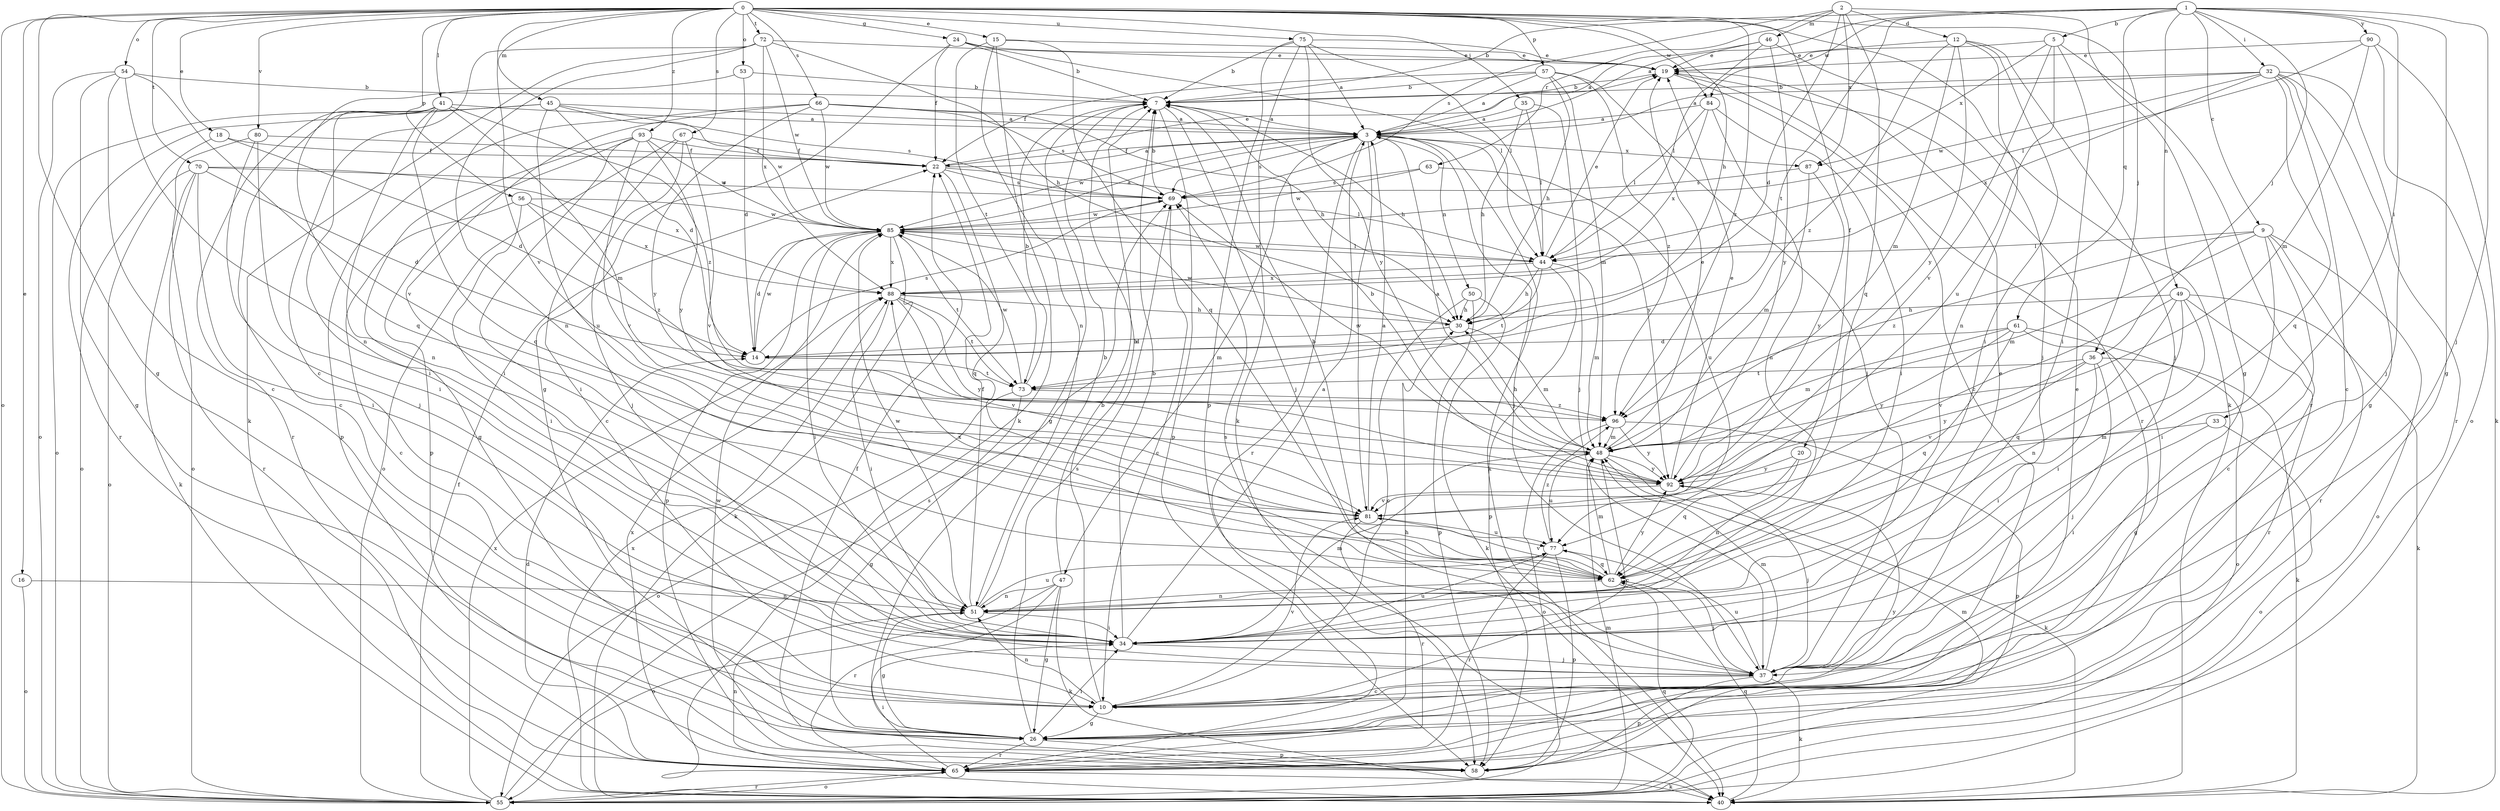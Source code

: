 strict digraph  {
0;
1;
2;
3;
5;
7;
9;
10;
12;
14;
15;
16;
18;
19;
20;
22;
24;
26;
30;
32;
33;
34;
35;
36;
37;
40;
41;
44;
45;
46;
47;
48;
49;
50;
51;
53;
54;
55;
56;
57;
58;
61;
62;
63;
65;
66;
67;
69;
70;
72;
73;
75;
77;
80;
81;
84;
85;
87;
88;
90;
92;
93;
96;
0 -> 15  [label=e];
0 -> 16  [label=e];
0 -> 18  [label=e];
0 -> 20  [label=f];
0 -> 24  [label=g];
0 -> 26  [label=g];
0 -> 30  [label=h];
0 -> 35  [label=j];
0 -> 36  [label=j];
0 -> 40  [label=k];
0 -> 41  [label=l];
0 -> 45  [label=m];
0 -> 53  [label=o];
0 -> 54  [label=o];
0 -> 55  [label=o];
0 -> 56  [label=p];
0 -> 57  [label=p];
0 -> 66  [label=s];
0 -> 67  [label=s];
0 -> 70  [label=t];
0 -> 72  [label=t];
0 -> 75  [label=u];
0 -> 80  [label=v];
0 -> 81  [label=v];
0 -> 84  [label=w];
0 -> 93  [label=z];
0 -> 96  [label=z];
1 -> 3  [label=a];
1 -> 5  [label=b];
1 -> 7  [label=b];
1 -> 9  [label=c];
1 -> 26  [label=g];
1 -> 32  [label=i];
1 -> 33  [label=i];
1 -> 36  [label=j];
1 -> 37  [label=j];
1 -> 49  [label=n];
1 -> 61  [label=q];
1 -> 73  [label=t];
1 -> 84  [label=w];
1 -> 90  [label=y];
2 -> 12  [label=d];
2 -> 14  [label=d];
2 -> 26  [label=g];
2 -> 46  [label=m];
2 -> 62  [label=q];
2 -> 63  [label=r];
2 -> 69  [label=s];
2 -> 87  [label=x];
3 -> 22  [label=f];
3 -> 37  [label=j];
3 -> 40  [label=k];
3 -> 47  [label=m];
3 -> 50  [label=n];
3 -> 65  [label=r];
3 -> 69  [label=s];
3 -> 81  [label=v];
3 -> 85  [label=w];
3 -> 87  [label=x];
3 -> 92  [label=y];
5 -> 19  [label=e];
5 -> 34  [label=i];
5 -> 65  [label=r];
5 -> 77  [label=u];
5 -> 81  [label=v];
5 -> 87  [label=x];
7 -> 3  [label=a];
7 -> 26  [label=g];
7 -> 30  [label=h];
7 -> 37  [label=j];
7 -> 58  [label=p];
9 -> 10  [label=c];
9 -> 34  [label=i];
9 -> 44  [label=l];
9 -> 48  [label=m];
9 -> 55  [label=o];
9 -> 65  [label=r];
9 -> 96  [label=z];
10 -> 7  [label=b];
10 -> 19  [label=e];
10 -> 26  [label=g];
10 -> 51  [label=n];
10 -> 81  [label=v];
12 -> 19  [label=e];
12 -> 34  [label=i];
12 -> 37  [label=j];
12 -> 48  [label=m];
12 -> 51  [label=n];
12 -> 92  [label=y];
12 -> 96  [label=z];
14 -> 69  [label=s];
14 -> 73  [label=t];
14 -> 85  [label=w];
15 -> 19  [label=e];
15 -> 40  [label=k];
15 -> 51  [label=n];
15 -> 62  [label=q];
15 -> 73  [label=t];
16 -> 51  [label=n];
16 -> 55  [label=o];
18 -> 14  [label=d];
18 -> 22  [label=f];
18 -> 55  [label=o];
19 -> 7  [label=b];
19 -> 10  [label=c];
19 -> 65  [label=r];
20 -> 51  [label=n];
20 -> 62  [label=q];
20 -> 92  [label=y];
22 -> 3  [label=a];
22 -> 19  [label=e];
22 -> 44  [label=l];
22 -> 62  [label=q];
22 -> 69  [label=s];
24 -> 7  [label=b];
24 -> 19  [label=e];
24 -> 22  [label=f];
24 -> 26  [label=g];
24 -> 44  [label=l];
26 -> 30  [label=h];
26 -> 34  [label=i];
26 -> 58  [label=p];
26 -> 65  [label=r];
26 -> 69  [label=s];
26 -> 92  [label=y];
30 -> 14  [label=d];
30 -> 48  [label=m];
30 -> 85  [label=w];
32 -> 3  [label=a];
32 -> 7  [label=b];
32 -> 10  [label=c];
32 -> 26  [label=g];
32 -> 37  [label=j];
32 -> 62  [label=q];
32 -> 65  [label=r];
32 -> 85  [label=w];
32 -> 88  [label=x];
33 -> 34  [label=i];
33 -> 48  [label=m];
33 -> 55  [label=o];
34 -> 3  [label=a];
34 -> 7  [label=b];
34 -> 37  [label=j];
34 -> 48  [label=m];
34 -> 77  [label=u];
35 -> 3  [label=a];
35 -> 30  [label=h];
35 -> 37  [label=j];
35 -> 44  [label=l];
36 -> 34  [label=i];
36 -> 37  [label=j];
36 -> 40  [label=k];
36 -> 73  [label=t];
36 -> 81  [label=v];
36 -> 92  [label=y];
37 -> 10  [label=c];
37 -> 19  [label=e];
37 -> 40  [label=k];
37 -> 48  [label=m];
37 -> 58  [label=p];
37 -> 69  [label=s];
37 -> 77  [label=u];
40 -> 62  [label=q];
40 -> 88  [label=x];
41 -> 3  [label=a];
41 -> 10  [label=c];
41 -> 34  [label=i];
41 -> 48  [label=m];
41 -> 51  [label=n];
41 -> 62  [label=q];
41 -> 65  [label=r];
41 -> 96  [label=z];
44 -> 19  [label=e];
44 -> 30  [label=h];
44 -> 48  [label=m];
44 -> 58  [label=p];
44 -> 73  [label=t];
44 -> 85  [label=w];
44 -> 88  [label=x];
45 -> 3  [label=a];
45 -> 14  [label=d];
45 -> 55  [label=o];
45 -> 65  [label=r];
45 -> 69  [label=s];
45 -> 77  [label=u];
45 -> 85  [label=w];
46 -> 3  [label=a];
46 -> 19  [label=e];
46 -> 37  [label=j];
46 -> 44  [label=l];
46 -> 92  [label=y];
47 -> 7  [label=b];
47 -> 26  [label=g];
47 -> 40  [label=k];
47 -> 51  [label=n];
47 -> 55  [label=o];
47 -> 65  [label=r];
48 -> 3  [label=a];
48 -> 10  [label=c];
48 -> 19  [label=e];
48 -> 30  [label=h];
48 -> 40  [label=k];
48 -> 69  [label=s];
48 -> 77  [label=u];
48 -> 92  [label=y];
49 -> 30  [label=h];
49 -> 34  [label=i];
49 -> 40  [label=k];
49 -> 51  [label=n];
49 -> 62  [label=q];
49 -> 65  [label=r];
49 -> 81  [label=v];
50 -> 10  [label=c];
50 -> 30  [label=h];
50 -> 40  [label=k];
50 -> 58  [label=p];
51 -> 7  [label=b];
51 -> 22  [label=f];
51 -> 26  [label=g];
51 -> 34  [label=i];
51 -> 77  [label=u];
51 -> 85  [label=w];
53 -> 7  [label=b];
53 -> 14  [label=d];
53 -> 62  [label=q];
54 -> 7  [label=b];
54 -> 10  [label=c];
54 -> 26  [label=g];
54 -> 51  [label=n];
54 -> 55  [label=o];
54 -> 81  [label=v];
55 -> 22  [label=f];
55 -> 48  [label=m];
55 -> 62  [label=q];
55 -> 65  [label=r];
55 -> 69  [label=s];
55 -> 88  [label=x];
56 -> 10  [label=c];
56 -> 34  [label=i];
56 -> 85  [label=w];
56 -> 88  [label=x];
56 -> 96  [label=z];
57 -> 3  [label=a];
57 -> 7  [label=b];
57 -> 22  [label=f];
57 -> 30  [label=h];
57 -> 37  [label=j];
57 -> 48  [label=m];
57 -> 96  [label=z];
58 -> 22  [label=f];
58 -> 48  [label=m];
58 -> 85  [label=w];
61 -> 14  [label=d];
61 -> 26  [label=g];
61 -> 48  [label=m];
61 -> 55  [label=o];
61 -> 62  [label=q];
61 -> 92  [label=y];
62 -> 7  [label=b];
62 -> 37  [label=j];
62 -> 48  [label=m];
62 -> 51  [label=n];
62 -> 81  [label=v];
62 -> 88  [label=x];
62 -> 92  [label=y];
63 -> 69  [label=s];
63 -> 77  [label=u];
63 -> 85  [label=w];
65 -> 14  [label=d];
65 -> 34  [label=i];
65 -> 40  [label=k];
65 -> 51  [label=n];
65 -> 55  [label=o];
65 -> 88  [label=x];
66 -> 3  [label=a];
66 -> 30  [label=h];
66 -> 34  [label=i];
66 -> 58  [label=p];
66 -> 69  [label=s];
66 -> 85  [label=w];
66 -> 92  [label=y];
67 -> 10  [label=c];
67 -> 22  [label=f];
67 -> 37  [label=j];
67 -> 55  [label=o];
67 -> 81  [label=v];
69 -> 7  [label=b];
69 -> 10  [label=c];
69 -> 85  [label=w];
70 -> 14  [label=d];
70 -> 34  [label=i];
70 -> 40  [label=k];
70 -> 55  [label=o];
70 -> 65  [label=r];
70 -> 69  [label=s];
70 -> 88  [label=x];
72 -> 10  [label=c];
72 -> 19  [label=e];
72 -> 30  [label=h];
72 -> 40  [label=k];
72 -> 51  [label=n];
72 -> 85  [label=w];
72 -> 88  [label=x];
73 -> 7  [label=b];
73 -> 26  [label=g];
73 -> 55  [label=o];
73 -> 85  [label=w];
73 -> 96  [label=z];
75 -> 3  [label=a];
75 -> 7  [label=b];
75 -> 19  [label=e];
75 -> 40  [label=k];
75 -> 44  [label=l];
75 -> 58  [label=p];
75 -> 92  [label=y];
77 -> 58  [label=p];
77 -> 62  [label=q];
77 -> 65  [label=r];
77 -> 96  [label=z];
80 -> 22  [label=f];
80 -> 34  [label=i];
80 -> 37  [label=j];
80 -> 55  [label=o];
81 -> 3  [label=a];
81 -> 65  [label=r];
81 -> 77  [label=u];
84 -> 3  [label=a];
84 -> 34  [label=i];
84 -> 44  [label=l];
84 -> 51  [label=n];
84 -> 88  [label=x];
85 -> 3  [label=a];
85 -> 14  [label=d];
85 -> 34  [label=i];
85 -> 40  [label=k];
85 -> 44  [label=l];
85 -> 58  [label=p];
85 -> 73  [label=t];
85 -> 88  [label=x];
87 -> 48  [label=m];
87 -> 69  [label=s];
87 -> 92  [label=y];
88 -> 30  [label=h];
88 -> 34  [label=i];
88 -> 73  [label=t];
88 -> 81  [label=v];
88 -> 92  [label=y];
90 -> 19  [label=e];
90 -> 40  [label=k];
90 -> 44  [label=l];
90 -> 48  [label=m];
90 -> 55  [label=o];
92 -> 7  [label=b];
92 -> 19  [label=e];
92 -> 37  [label=j];
92 -> 81  [label=v];
93 -> 22  [label=f];
93 -> 26  [label=g];
93 -> 34  [label=i];
93 -> 58  [label=p];
93 -> 81  [label=v];
93 -> 85  [label=w];
93 -> 92  [label=y];
96 -> 48  [label=m];
96 -> 55  [label=o];
96 -> 58  [label=p];
96 -> 92  [label=y];
}
